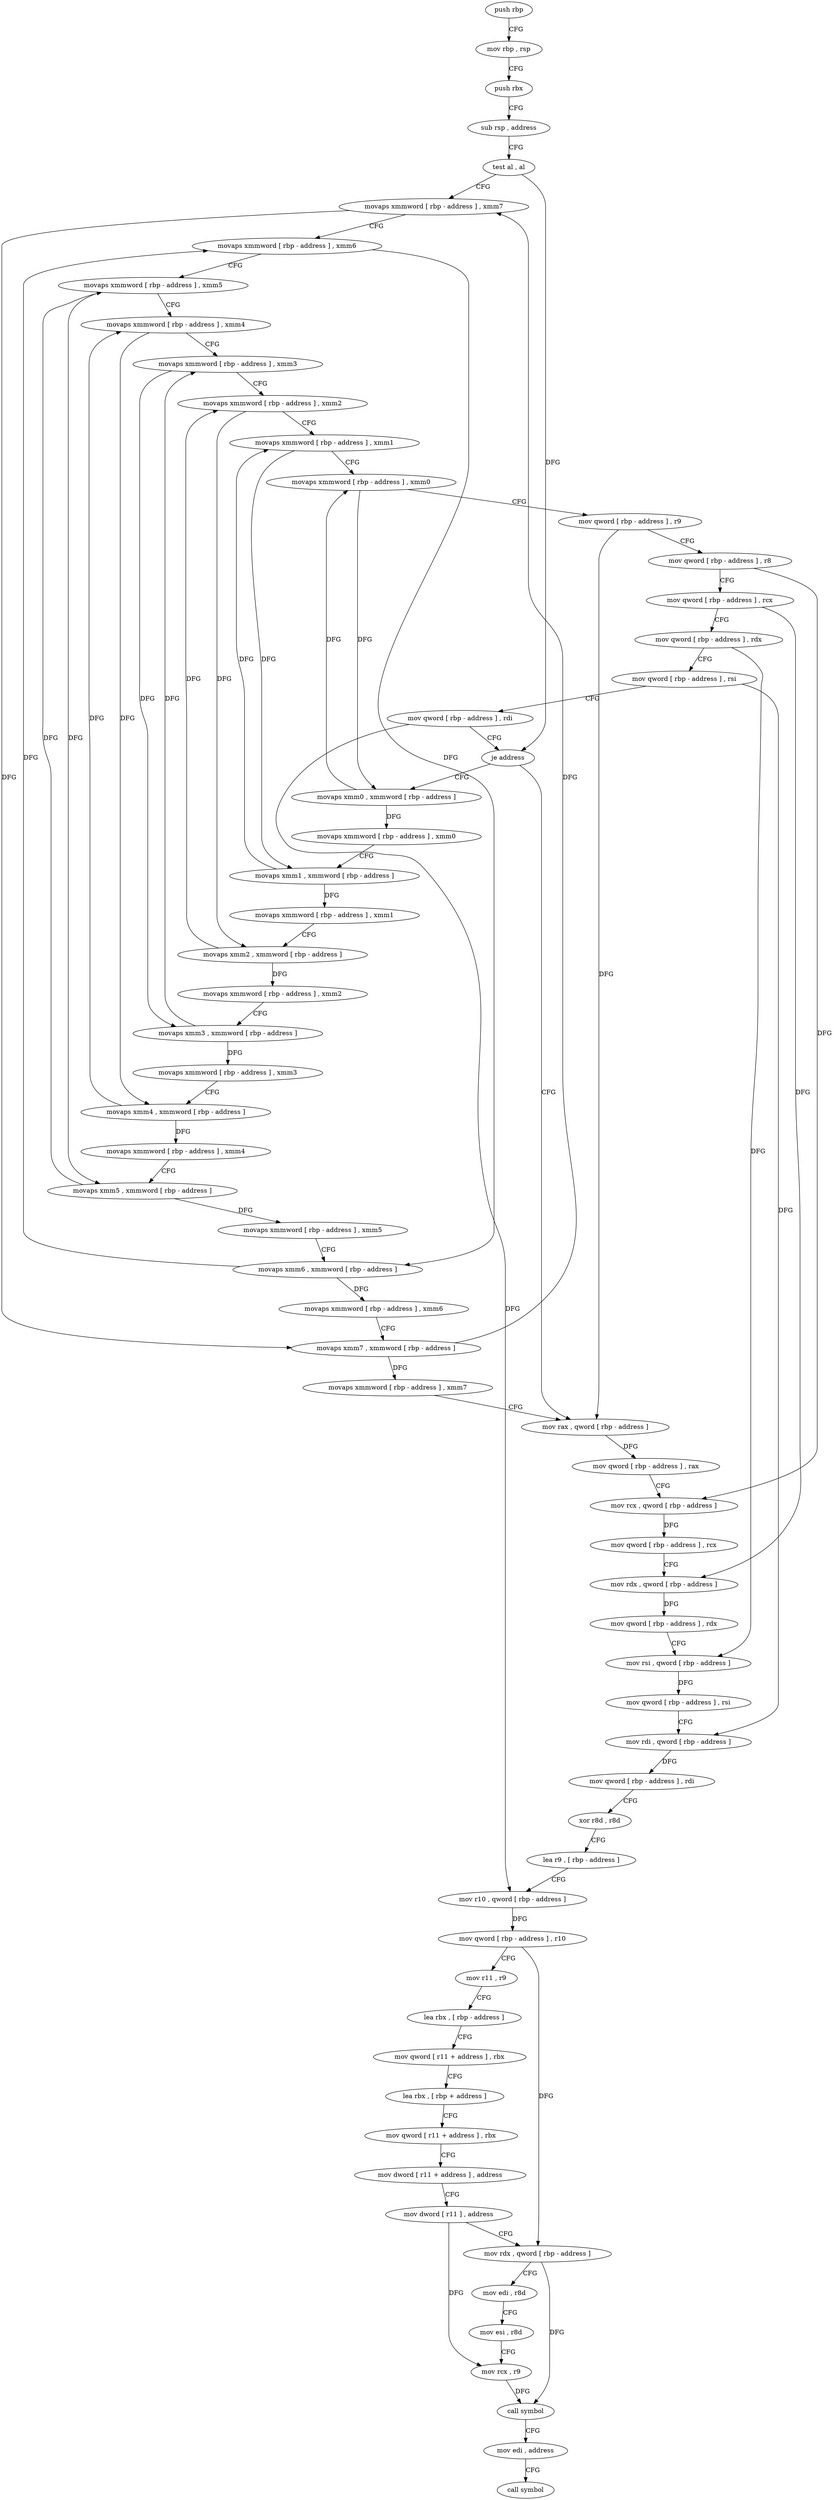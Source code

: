 digraph "func" {
"4201536" [label = "push rbp" ]
"4201537" [label = "mov rbp , rsp" ]
"4201540" [label = "push rbx" ]
"4201541" [label = "sub rsp , address" ]
"4201548" [label = "test al , al" ]
"4201550" [label = "movaps xmmword [ rbp - address ] , xmm7" ]
"4201557" [label = "movaps xmmword [ rbp - address ] , xmm6" ]
"4201564" [label = "movaps xmmword [ rbp - address ] , xmm5" ]
"4201571" [label = "movaps xmmword [ rbp - address ] , xmm4" ]
"4201578" [label = "movaps xmmword [ rbp - address ] , xmm3" ]
"4201585" [label = "movaps xmmword [ rbp - address ] , xmm2" ]
"4201592" [label = "movaps xmmword [ rbp - address ] , xmm1" ]
"4201599" [label = "movaps xmmword [ rbp - address ] , xmm0" ]
"4201606" [label = "mov qword [ rbp - address ] , r9" ]
"4201613" [label = "mov qword [ rbp - address ] , r8" ]
"4201620" [label = "mov qword [ rbp - address ] , rcx" ]
"4201627" [label = "mov qword [ rbp - address ] , rdx" ]
"4201634" [label = "mov qword [ rbp - address ] , rsi" ]
"4201641" [label = "mov qword [ rbp - address ] , rdi" ]
"4201648" [label = "je address" ]
"4201751" [label = "mov rax , qword [ rbp - address ]" ]
"4201654" [label = "movaps xmm0 , xmmword [ rbp - address ]" ]
"4201758" [label = "mov qword [ rbp - address ] , rax" ]
"4201765" [label = "mov rcx , qword [ rbp - address ]" ]
"4201772" [label = "mov qword [ rbp - address ] , rcx" ]
"4201779" [label = "mov rdx , qword [ rbp - address ]" ]
"4201786" [label = "mov qword [ rbp - address ] , rdx" ]
"4201793" [label = "mov rsi , qword [ rbp - address ]" ]
"4201800" [label = "mov qword [ rbp - address ] , rsi" ]
"4201807" [label = "mov rdi , qword [ rbp - address ]" ]
"4201814" [label = "mov qword [ rbp - address ] , rdi" ]
"4201821" [label = "xor r8d , r8d" ]
"4201824" [label = "lea r9 , [ rbp - address ]" ]
"4201828" [label = "mov r10 , qword [ rbp - address ]" ]
"4201835" [label = "mov qword [ rbp - address ] , r10" ]
"4201839" [label = "mov r11 , r9" ]
"4201842" [label = "lea rbx , [ rbp - address ]" ]
"4201849" [label = "mov qword [ r11 + address ] , rbx" ]
"4201853" [label = "lea rbx , [ rbp + address ]" ]
"4201857" [label = "mov qword [ r11 + address ] , rbx" ]
"4201861" [label = "mov dword [ r11 + address ] , address" ]
"4201869" [label = "mov dword [ r11 ] , address" ]
"4201876" [label = "mov rdx , qword [ rbp - address ]" ]
"4201880" [label = "mov edi , r8d" ]
"4201883" [label = "mov esi , r8d" ]
"4201886" [label = "mov rcx , r9" ]
"4201889" [label = "call symbol" ]
"4201894" [label = "mov edi , address" ]
"4201899" [label = "call symbol" ]
"4201661" [label = "movaps xmmword [ rbp - address ] , xmm0" ]
"4201668" [label = "movaps xmm1 , xmmword [ rbp - address ]" ]
"4201675" [label = "movaps xmmword [ rbp - address ] , xmm1" ]
"4201682" [label = "movaps xmm2 , xmmword [ rbp - address ]" ]
"4201689" [label = "movaps xmmword [ rbp - address ] , xmm2" ]
"4201696" [label = "movaps xmm3 , xmmword [ rbp - address ]" ]
"4201703" [label = "movaps xmmword [ rbp - address ] , xmm3" ]
"4201707" [label = "movaps xmm4 , xmmword [ rbp - address ]" ]
"4201714" [label = "movaps xmmword [ rbp - address ] , xmm4" ]
"4201718" [label = "movaps xmm5 , xmmword [ rbp - address ]" ]
"4201725" [label = "movaps xmmword [ rbp - address ] , xmm5" ]
"4201729" [label = "movaps xmm6 , xmmword [ rbp - address ]" ]
"4201736" [label = "movaps xmmword [ rbp - address ] , xmm6" ]
"4201740" [label = "movaps xmm7 , xmmword [ rbp - address ]" ]
"4201747" [label = "movaps xmmword [ rbp - address ] , xmm7" ]
"4201536" -> "4201537" [ label = "CFG" ]
"4201537" -> "4201540" [ label = "CFG" ]
"4201540" -> "4201541" [ label = "CFG" ]
"4201541" -> "4201548" [ label = "CFG" ]
"4201548" -> "4201550" [ label = "CFG" ]
"4201548" -> "4201648" [ label = "DFG" ]
"4201550" -> "4201557" [ label = "CFG" ]
"4201550" -> "4201740" [ label = "DFG" ]
"4201557" -> "4201564" [ label = "CFG" ]
"4201557" -> "4201729" [ label = "DFG" ]
"4201564" -> "4201571" [ label = "CFG" ]
"4201564" -> "4201718" [ label = "DFG" ]
"4201571" -> "4201578" [ label = "CFG" ]
"4201571" -> "4201707" [ label = "DFG" ]
"4201578" -> "4201585" [ label = "CFG" ]
"4201578" -> "4201696" [ label = "DFG" ]
"4201585" -> "4201592" [ label = "CFG" ]
"4201585" -> "4201682" [ label = "DFG" ]
"4201592" -> "4201599" [ label = "CFG" ]
"4201592" -> "4201668" [ label = "DFG" ]
"4201599" -> "4201606" [ label = "CFG" ]
"4201599" -> "4201654" [ label = "DFG" ]
"4201606" -> "4201613" [ label = "CFG" ]
"4201606" -> "4201751" [ label = "DFG" ]
"4201613" -> "4201620" [ label = "CFG" ]
"4201613" -> "4201765" [ label = "DFG" ]
"4201620" -> "4201627" [ label = "CFG" ]
"4201620" -> "4201779" [ label = "DFG" ]
"4201627" -> "4201634" [ label = "CFG" ]
"4201627" -> "4201793" [ label = "DFG" ]
"4201634" -> "4201641" [ label = "CFG" ]
"4201634" -> "4201807" [ label = "DFG" ]
"4201641" -> "4201648" [ label = "CFG" ]
"4201641" -> "4201828" [ label = "DFG" ]
"4201648" -> "4201751" [ label = "CFG" ]
"4201648" -> "4201654" [ label = "CFG" ]
"4201751" -> "4201758" [ label = "DFG" ]
"4201654" -> "4201661" [ label = "DFG" ]
"4201654" -> "4201599" [ label = "DFG" ]
"4201758" -> "4201765" [ label = "CFG" ]
"4201765" -> "4201772" [ label = "DFG" ]
"4201772" -> "4201779" [ label = "CFG" ]
"4201779" -> "4201786" [ label = "DFG" ]
"4201786" -> "4201793" [ label = "CFG" ]
"4201793" -> "4201800" [ label = "DFG" ]
"4201800" -> "4201807" [ label = "CFG" ]
"4201807" -> "4201814" [ label = "DFG" ]
"4201814" -> "4201821" [ label = "CFG" ]
"4201821" -> "4201824" [ label = "CFG" ]
"4201824" -> "4201828" [ label = "CFG" ]
"4201828" -> "4201835" [ label = "DFG" ]
"4201835" -> "4201839" [ label = "CFG" ]
"4201835" -> "4201876" [ label = "DFG" ]
"4201839" -> "4201842" [ label = "CFG" ]
"4201842" -> "4201849" [ label = "CFG" ]
"4201849" -> "4201853" [ label = "CFG" ]
"4201853" -> "4201857" [ label = "CFG" ]
"4201857" -> "4201861" [ label = "CFG" ]
"4201861" -> "4201869" [ label = "CFG" ]
"4201869" -> "4201876" [ label = "CFG" ]
"4201869" -> "4201886" [ label = "DFG" ]
"4201876" -> "4201880" [ label = "CFG" ]
"4201876" -> "4201889" [ label = "DFG" ]
"4201880" -> "4201883" [ label = "CFG" ]
"4201883" -> "4201886" [ label = "CFG" ]
"4201886" -> "4201889" [ label = "DFG" ]
"4201889" -> "4201894" [ label = "CFG" ]
"4201894" -> "4201899" [ label = "CFG" ]
"4201661" -> "4201668" [ label = "CFG" ]
"4201668" -> "4201675" [ label = "DFG" ]
"4201668" -> "4201592" [ label = "DFG" ]
"4201675" -> "4201682" [ label = "CFG" ]
"4201682" -> "4201689" [ label = "DFG" ]
"4201682" -> "4201585" [ label = "DFG" ]
"4201689" -> "4201696" [ label = "CFG" ]
"4201696" -> "4201703" [ label = "DFG" ]
"4201696" -> "4201578" [ label = "DFG" ]
"4201703" -> "4201707" [ label = "CFG" ]
"4201707" -> "4201714" [ label = "DFG" ]
"4201707" -> "4201571" [ label = "DFG" ]
"4201714" -> "4201718" [ label = "CFG" ]
"4201718" -> "4201725" [ label = "DFG" ]
"4201718" -> "4201564" [ label = "DFG" ]
"4201725" -> "4201729" [ label = "CFG" ]
"4201729" -> "4201736" [ label = "DFG" ]
"4201729" -> "4201557" [ label = "DFG" ]
"4201736" -> "4201740" [ label = "CFG" ]
"4201740" -> "4201747" [ label = "DFG" ]
"4201740" -> "4201550" [ label = "DFG" ]
"4201747" -> "4201751" [ label = "CFG" ]
}
